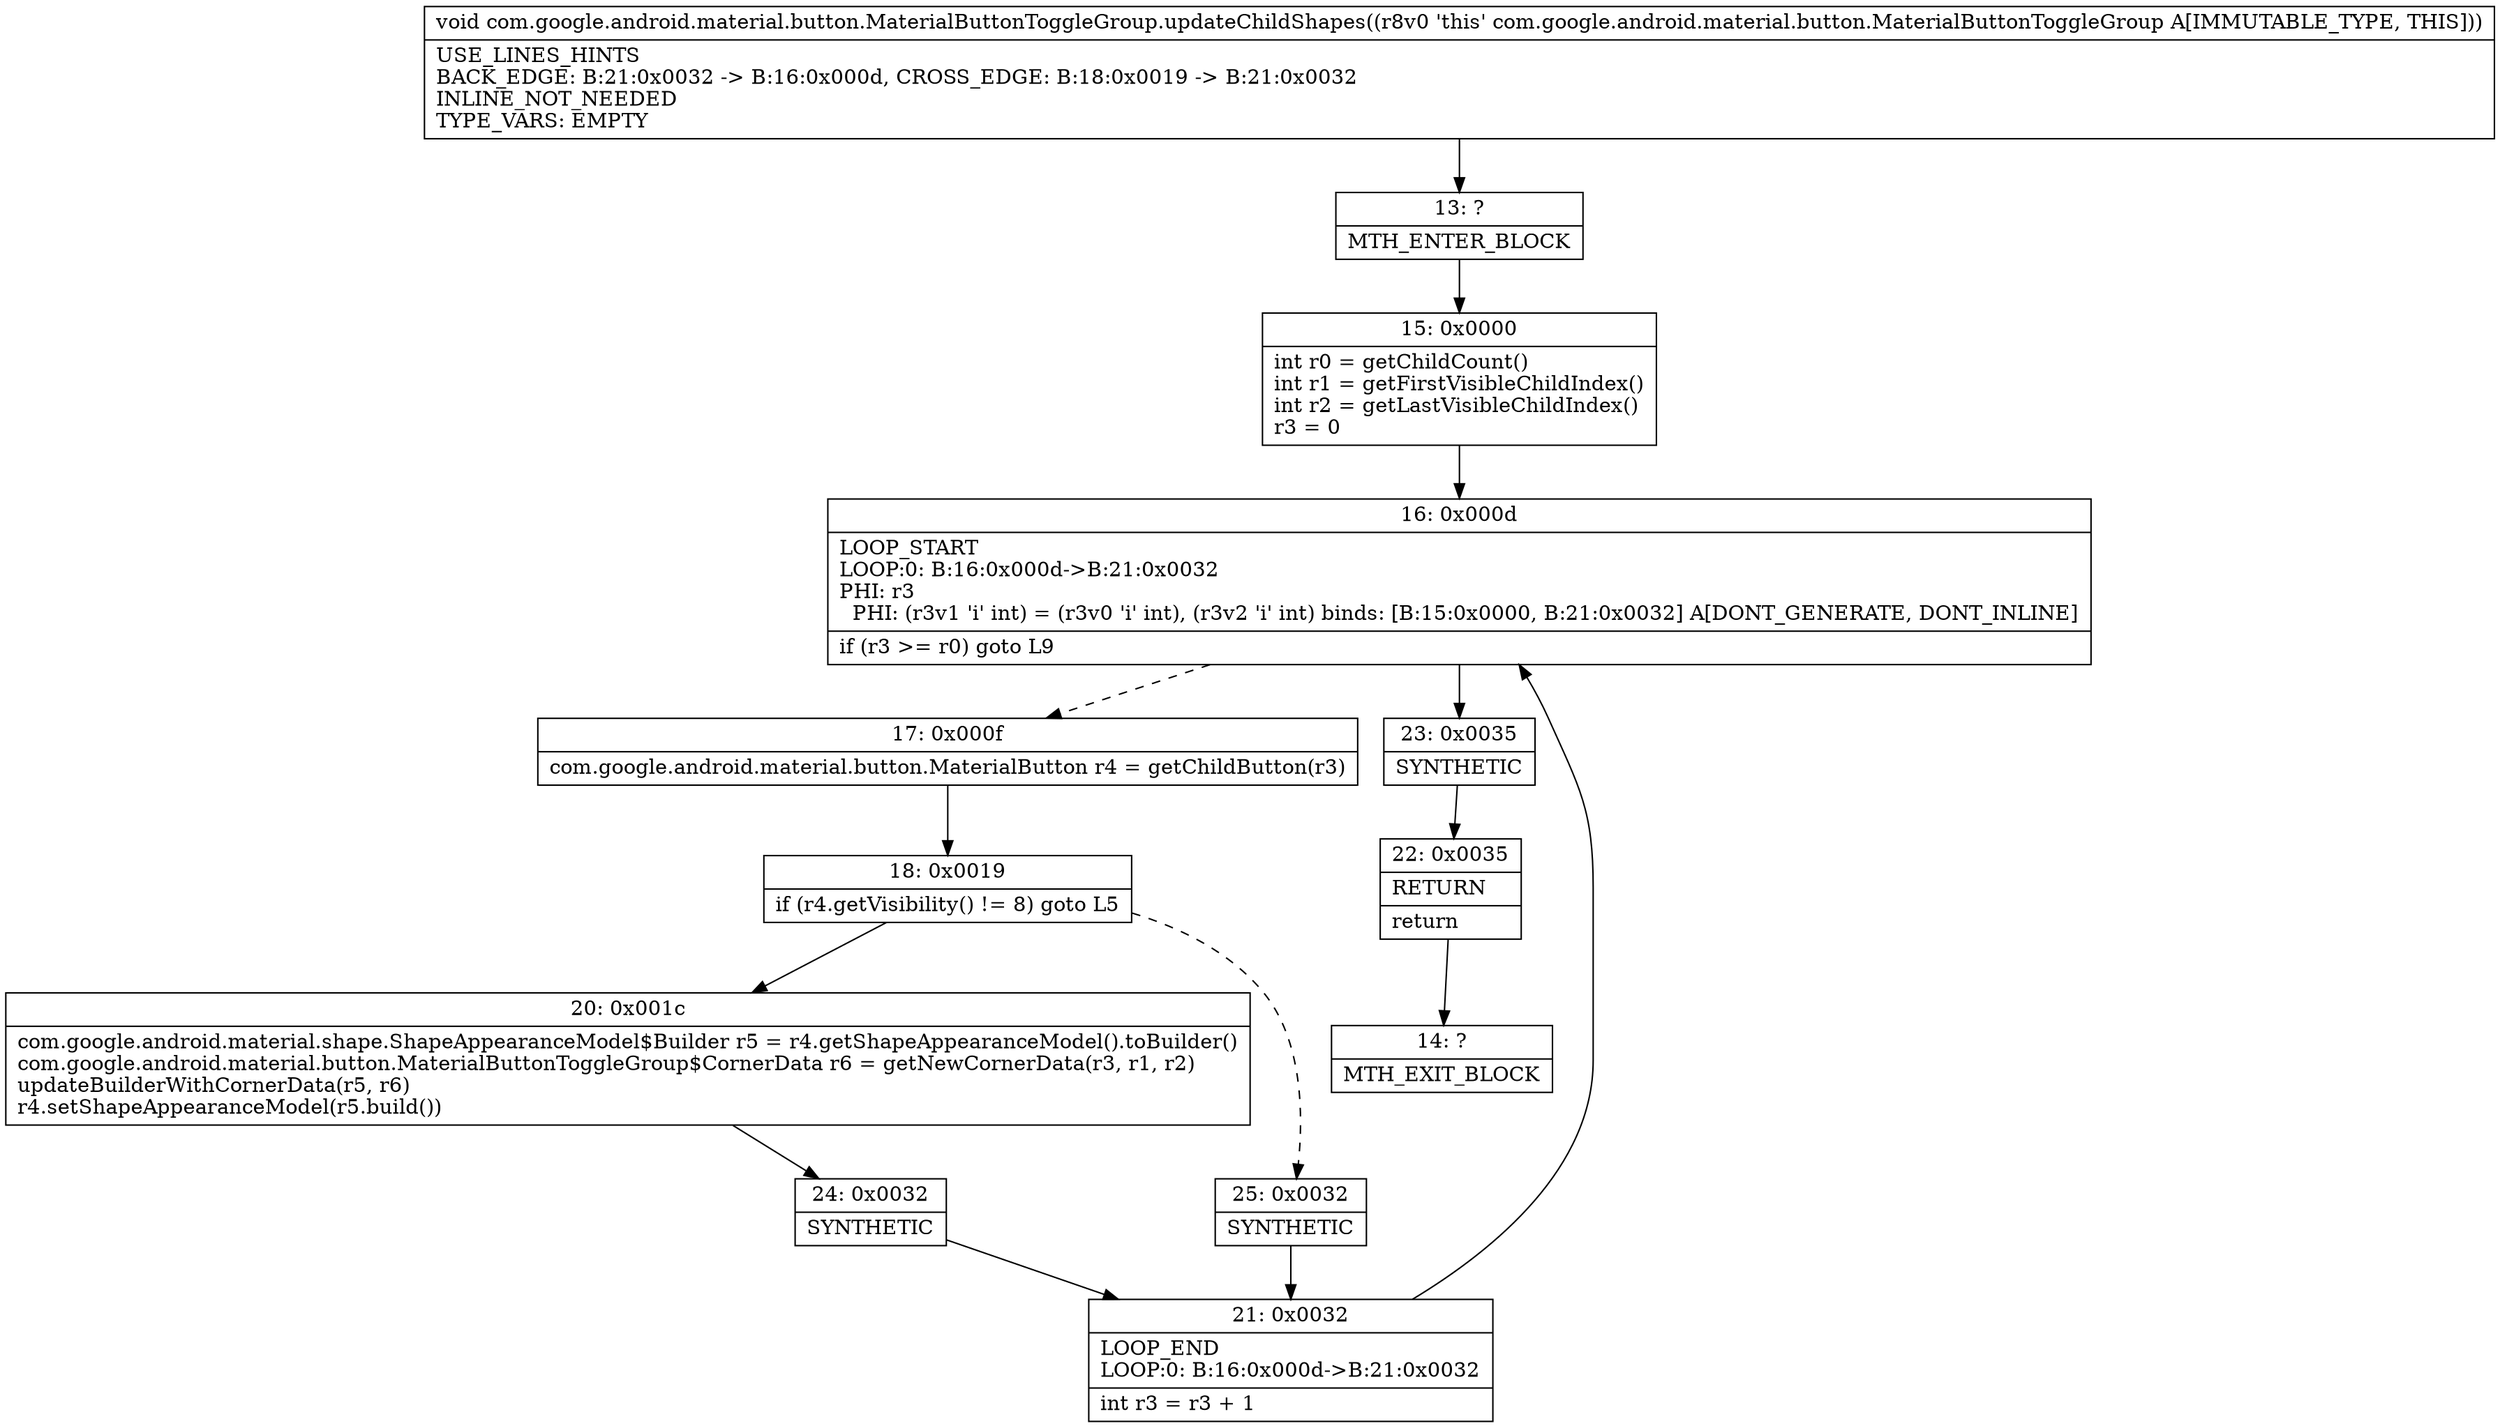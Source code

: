 digraph "CFG forcom.google.android.material.button.MaterialButtonToggleGroup.updateChildShapes()V" {
Node_13 [shape=record,label="{13\:\ ?|MTH_ENTER_BLOCK\l}"];
Node_15 [shape=record,label="{15\:\ 0x0000|int r0 = getChildCount()\lint r1 = getFirstVisibleChildIndex()\lint r2 = getLastVisibleChildIndex()\lr3 = 0\l}"];
Node_16 [shape=record,label="{16\:\ 0x000d|LOOP_START\lLOOP:0: B:16:0x000d\-\>B:21:0x0032\lPHI: r3 \l  PHI: (r3v1 'i' int) = (r3v0 'i' int), (r3v2 'i' int) binds: [B:15:0x0000, B:21:0x0032] A[DONT_GENERATE, DONT_INLINE]\l|if (r3 \>= r0) goto L9\l}"];
Node_17 [shape=record,label="{17\:\ 0x000f|com.google.android.material.button.MaterialButton r4 = getChildButton(r3)\l}"];
Node_18 [shape=record,label="{18\:\ 0x0019|if (r4.getVisibility() != 8) goto L5\l}"];
Node_20 [shape=record,label="{20\:\ 0x001c|com.google.android.material.shape.ShapeAppearanceModel$Builder r5 = r4.getShapeAppearanceModel().toBuilder()\lcom.google.android.material.button.MaterialButtonToggleGroup$CornerData r6 = getNewCornerData(r3, r1, r2)\lupdateBuilderWithCornerData(r5, r6)\lr4.setShapeAppearanceModel(r5.build())\l}"];
Node_24 [shape=record,label="{24\:\ 0x0032|SYNTHETIC\l}"];
Node_21 [shape=record,label="{21\:\ 0x0032|LOOP_END\lLOOP:0: B:16:0x000d\-\>B:21:0x0032\l|int r3 = r3 + 1\l}"];
Node_25 [shape=record,label="{25\:\ 0x0032|SYNTHETIC\l}"];
Node_23 [shape=record,label="{23\:\ 0x0035|SYNTHETIC\l}"];
Node_22 [shape=record,label="{22\:\ 0x0035|RETURN\l|return\l}"];
Node_14 [shape=record,label="{14\:\ ?|MTH_EXIT_BLOCK\l}"];
MethodNode[shape=record,label="{void com.google.android.material.button.MaterialButtonToggleGroup.updateChildShapes((r8v0 'this' com.google.android.material.button.MaterialButtonToggleGroup A[IMMUTABLE_TYPE, THIS]))  | USE_LINES_HINTS\lBACK_EDGE: B:21:0x0032 \-\> B:16:0x000d, CROSS_EDGE: B:18:0x0019 \-\> B:21:0x0032\lINLINE_NOT_NEEDED\lTYPE_VARS: EMPTY\l}"];
MethodNode -> Node_13;Node_13 -> Node_15;
Node_15 -> Node_16;
Node_16 -> Node_17[style=dashed];
Node_16 -> Node_23;
Node_17 -> Node_18;
Node_18 -> Node_20;
Node_18 -> Node_25[style=dashed];
Node_20 -> Node_24;
Node_24 -> Node_21;
Node_21 -> Node_16;
Node_25 -> Node_21;
Node_23 -> Node_22;
Node_22 -> Node_14;
}

